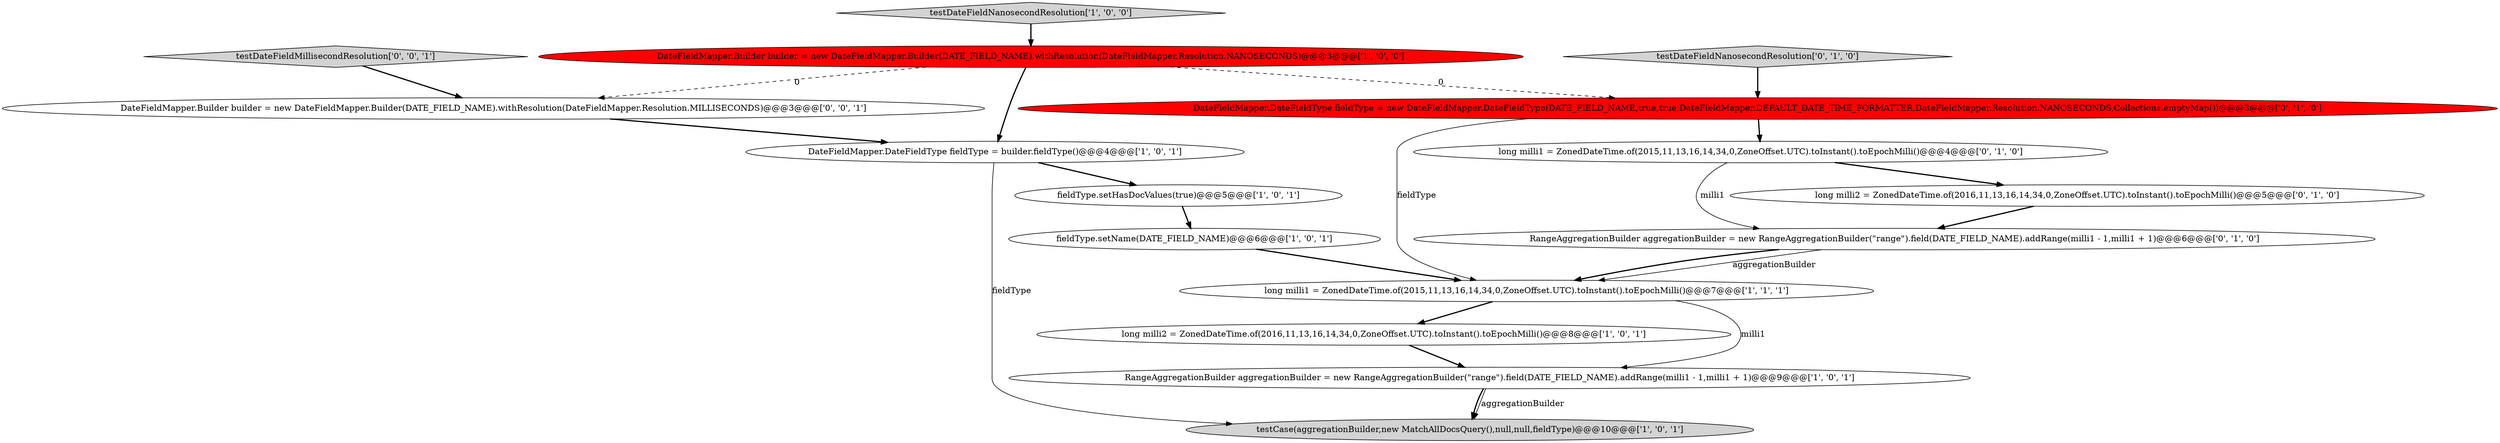 digraph {
14 [style = filled, label = "testDateFieldMillisecondResolution['0', '0', '1']", fillcolor = lightgray, shape = diamond image = "AAA0AAABBB3BBB"];
3 [style = filled, label = "DateFieldMapper.Builder builder = new DateFieldMapper.Builder(DATE_FIELD_NAME).withResolution(DateFieldMapper.Resolution.NANOSECONDS)@@@3@@@['1', '0', '0']", fillcolor = red, shape = ellipse image = "AAA1AAABBB1BBB"];
1 [style = filled, label = "long milli1 = ZonedDateTime.of(2015,11,13,16,14,34,0,ZoneOffset.UTC).toInstant().toEpochMilli()@@@7@@@['1', '1', '1']", fillcolor = white, shape = ellipse image = "AAA0AAABBB1BBB"];
12 [style = filled, label = "long milli1 = ZonedDateTime.of(2015,11,13,16,14,34,0,ZoneOffset.UTC).toInstant().toEpochMilli()@@@4@@@['0', '1', '0']", fillcolor = white, shape = ellipse image = "AAA0AAABBB2BBB"];
2 [style = filled, label = "testDateFieldNanosecondResolution['1', '0', '0']", fillcolor = lightgray, shape = diamond image = "AAA0AAABBB1BBB"];
8 [style = filled, label = "RangeAggregationBuilder aggregationBuilder = new RangeAggregationBuilder(\"range\").field(DATE_FIELD_NAME).addRange(milli1 - 1,milli1 + 1)@@@9@@@['1', '0', '1']", fillcolor = white, shape = ellipse image = "AAA0AAABBB1BBB"];
15 [style = filled, label = "DateFieldMapper.Builder builder = new DateFieldMapper.Builder(DATE_FIELD_NAME).withResolution(DateFieldMapper.Resolution.MILLISECONDS)@@@3@@@['0', '0', '1']", fillcolor = white, shape = ellipse image = "AAA0AAABBB3BBB"];
11 [style = filled, label = "long milli2 = ZonedDateTime.of(2016,11,13,16,14,34,0,ZoneOffset.UTC).toInstant().toEpochMilli()@@@5@@@['0', '1', '0']", fillcolor = white, shape = ellipse image = "AAA0AAABBB2BBB"];
9 [style = filled, label = "DateFieldMapper.DateFieldType fieldType = new DateFieldMapper.DateFieldType(DATE_FIELD_NAME,true,true,DateFieldMapper.DEFAULT_DATE_TIME_FORMATTER,DateFieldMapper.Resolution.NANOSECONDS,Collections.emptyMap())@@@3@@@['0', '1', '0']", fillcolor = red, shape = ellipse image = "AAA1AAABBB2BBB"];
6 [style = filled, label = "DateFieldMapper.DateFieldType fieldType = builder.fieldType()@@@4@@@['1', '0', '1']", fillcolor = white, shape = ellipse image = "AAA0AAABBB1BBB"];
7 [style = filled, label = "fieldType.setName(DATE_FIELD_NAME)@@@6@@@['1', '0', '1']", fillcolor = white, shape = ellipse image = "AAA0AAABBB1BBB"];
10 [style = filled, label = "RangeAggregationBuilder aggregationBuilder = new RangeAggregationBuilder(\"range\").field(DATE_FIELD_NAME).addRange(milli1 - 1,milli1 + 1)@@@6@@@['0', '1', '0']", fillcolor = white, shape = ellipse image = "AAA0AAABBB2BBB"];
0 [style = filled, label = "fieldType.setHasDocValues(true)@@@5@@@['1', '0', '1']", fillcolor = white, shape = ellipse image = "AAA0AAABBB1BBB"];
4 [style = filled, label = "testCase(aggregationBuilder,new MatchAllDocsQuery(),null,null,fieldType)@@@10@@@['1', '0', '1']", fillcolor = lightgray, shape = ellipse image = "AAA0AAABBB1BBB"];
13 [style = filled, label = "testDateFieldNanosecondResolution['0', '1', '0']", fillcolor = lightgray, shape = diamond image = "AAA0AAABBB2BBB"];
5 [style = filled, label = "long milli2 = ZonedDateTime.of(2016,11,13,16,14,34,0,ZoneOffset.UTC).toInstant().toEpochMilli()@@@8@@@['1', '0', '1']", fillcolor = white, shape = ellipse image = "AAA0AAABBB1BBB"];
1->5 [style = bold, label=""];
5->8 [style = bold, label=""];
1->8 [style = solid, label="milli1"];
12->10 [style = solid, label="milli1"];
7->1 [style = bold, label=""];
9->1 [style = solid, label="fieldType"];
2->3 [style = bold, label=""];
12->11 [style = bold, label=""];
3->6 [style = bold, label=""];
15->6 [style = bold, label=""];
6->0 [style = bold, label=""];
0->7 [style = bold, label=""];
10->1 [style = solid, label="aggregationBuilder"];
8->4 [style = solid, label="aggregationBuilder"];
3->9 [style = dashed, label="0"];
11->10 [style = bold, label=""];
3->15 [style = dashed, label="0"];
14->15 [style = bold, label=""];
6->4 [style = solid, label="fieldType"];
9->12 [style = bold, label=""];
13->9 [style = bold, label=""];
8->4 [style = bold, label=""];
10->1 [style = bold, label=""];
}
